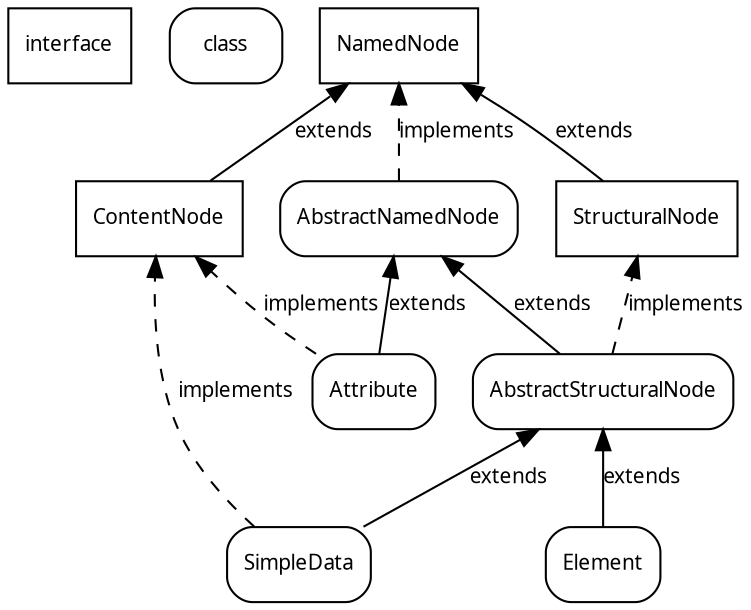 digraph nodes {
	rankdir = BT;
	node [shape = rectangle, fontname = "TeXGyrePagella-Regular", fontsize = 10];
	edge [fontname = "TeXGyrePagella-Regular", fontsize = 10];
{
	rank = same;
	interface [style = solid];
	class [style= rounded, label = "class"];
	
	NamedNode;
}
	StructuralNode;
	ContentNode;
	Element [style= rounded];
	SimpleData [style= rounded];
	Attribute [style= rounded];
	AbstractNamedNode [style= rounded];
	AbstractStructuralNode [style= rounded];
	
	StructuralNode -> NamedNode [label = "extends"];
	ContentNode -> NamedNode [label = "extends"];
	AbstractNamedNode -> NamedNode [style = dashed, label = "implements"];
	
	AbstractStructuralNode -> StructuralNode [style = dashed, label = "implements"];
	AbstractStructuralNode -> AbstractNamedNode [label = "extends"];
	
	Element -> AbstractStructuralNode [label = "extends"];
	SimpleData -> AbstractStructuralNode [label = "extends"];
	SimpleData -> ContentNode [style = dashed, label = "implements"];
	
	Attribute -> AbstractNamedNode [label = "extends"];
	Attribute -> ContentNode [style = dashed, label = "implements"];
}